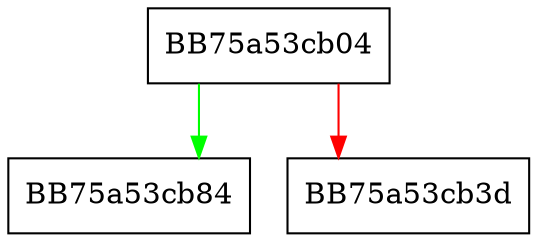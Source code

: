 digraph _Compile {
  node [shape="box"];
  graph [splines=ortho];
  BB75a53cb04 -> BB75a53cb84 [color="green"];
  BB75a53cb04 -> BB75a53cb3d [color="red"];
}